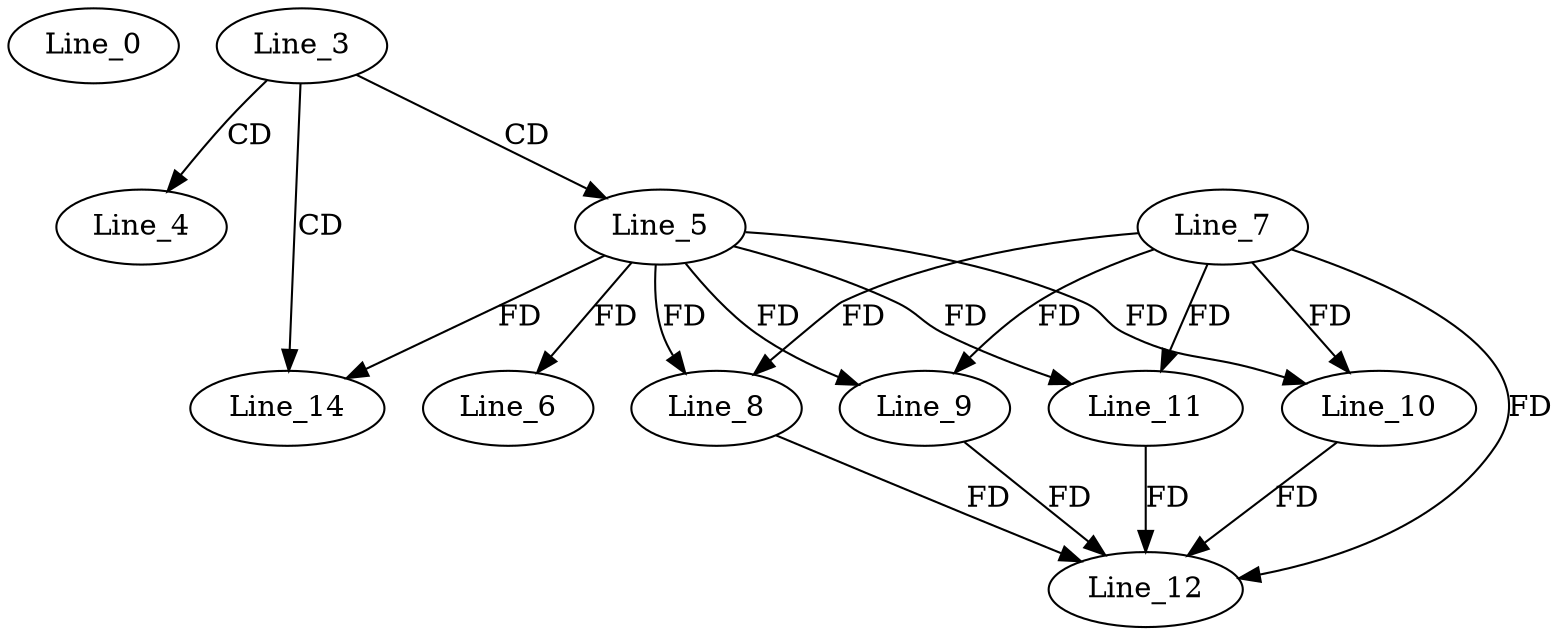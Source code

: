 digraph G {
  Line_0;
  Line_3;
  Line_4;
  Line_5;
  Line_6;
  Line_7;
  Line_8;
  Line_8;
  Line_9;
  Line_9;
  Line_10;
  Line_10;
  Line_11;
  Line_11;
  Line_12;
  Line_14;
  Line_3 -> Line_4 [ label="CD" ];
  Line_3 -> Line_5 [ label="CD" ];
  Line_5 -> Line_6 [ label="FD" ];
  Line_7 -> Line_8 [ label="FD" ];
  Line_5 -> Line_8 [ label="FD" ];
  Line_7 -> Line_9 [ label="FD" ];
  Line_5 -> Line_9 [ label="FD" ];
  Line_7 -> Line_10 [ label="FD" ];
  Line_5 -> Line_10 [ label="FD" ];
  Line_7 -> Line_11 [ label="FD" ];
  Line_5 -> Line_11 [ label="FD" ];
  Line_7 -> Line_12 [ label="FD" ];
  Line_8 -> Line_12 [ label="FD" ];
  Line_9 -> Line_12 [ label="FD" ];
  Line_10 -> Line_12 [ label="FD" ];
  Line_11 -> Line_12 [ label="FD" ];
  Line_3 -> Line_14 [ label="CD" ];
  Line_5 -> Line_14 [ label="FD" ];
}
